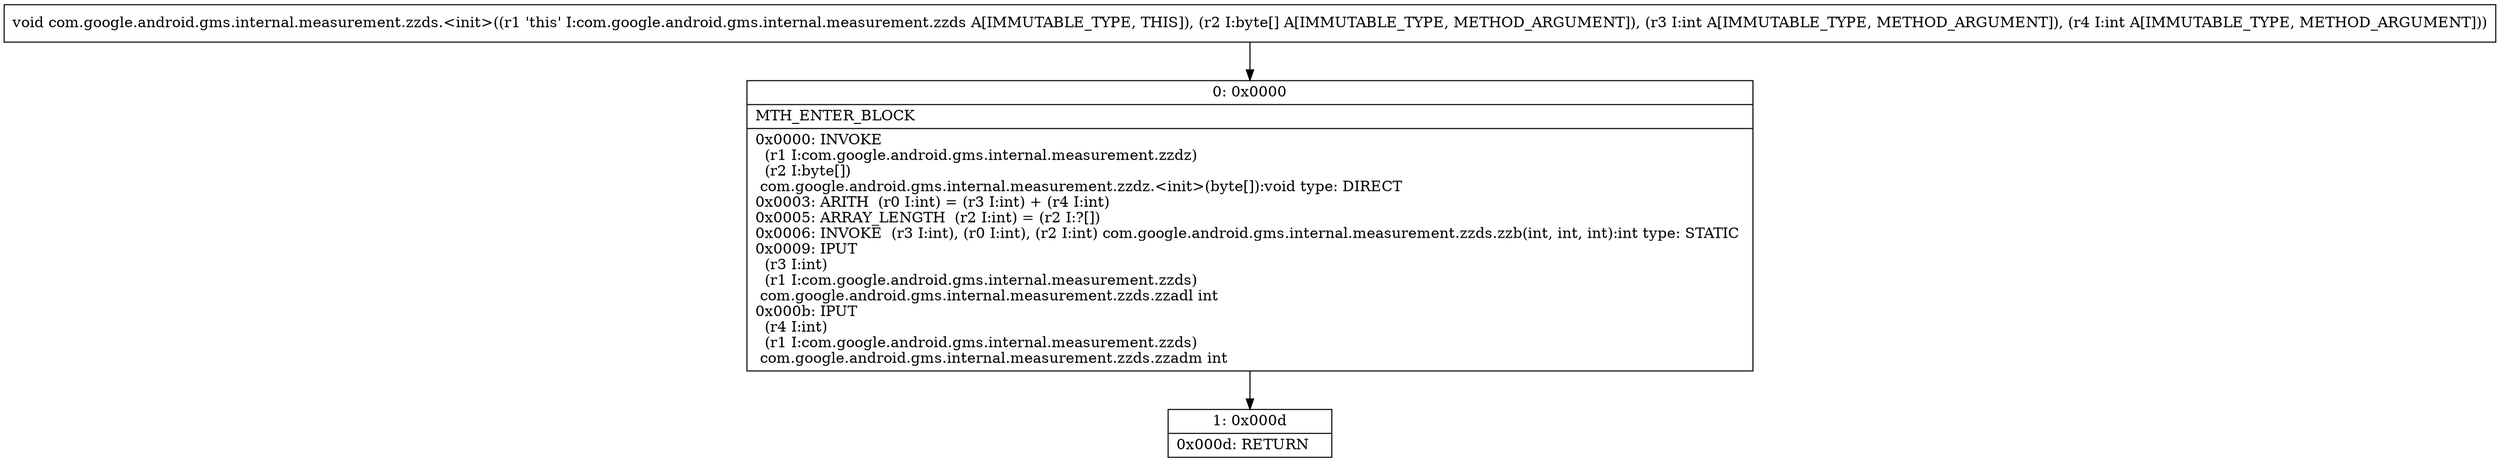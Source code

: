 digraph "CFG forcom.google.android.gms.internal.measurement.zzds.\<init\>([BII)V" {
Node_0 [shape=record,label="{0\:\ 0x0000|MTH_ENTER_BLOCK\l|0x0000: INVOKE  \l  (r1 I:com.google.android.gms.internal.measurement.zzdz)\l  (r2 I:byte[])\l com.google.android.gms.internal.measurement.zzdz.\<init\>(byte[]):void type: DIRECT \l0x0003: ARITH  (r0 I:int) = (r3 I:int) + (r4 I:int) \l0x0005: ARRAY_LENGTH  (r2 I:int) = (r2 I:?[]) \l0x0006: INVOKE  (r3 I:int), (r0 I:int), (r2 I:int) com.google.android.gms.internal.measurement.zzds.zzb(int, int, int):int type: STATIC \l0x0009: IPUT  \l  (r3 I:int)\l  (r1 I:com.google.android.gms.internal.measurement.zzds)\l com.google.android.gms.internal.measurement.zzds.zzadl int \l0x000b: IPUT  \l  (r4 I:int)\l  (r1 I:com.google.android.gms.internal.measurement.zzds)\l com.google.android.gms.internal.measurement.zzds.zzadm int \l}"];
Node_1 [shape=record,label="{1\:\ 0x000d|0x000d: RETURN   \l}"];
MethodNode[shape=record,label="{void com.google.android.gms.internal.measurement.zzds.\<init\>((r1 'this' I:com.google.android.gms.internal.measurement.zzds A[IMMUTABLE_TYPE, THIS]), (r2 I:byte[] A[IMMUTABLE_TYPE, METHOD_ARGUMENT]), (r3 I:int A[IMMUTABLE_TYPE, METHOD_ARGUMENT]), (r4 I:int A[IMMUTABLE_TYPE, METHOD_ARGUMENT])) }"];
MethodNode -> Node_0;
Node_0 -> Node_1;
}

